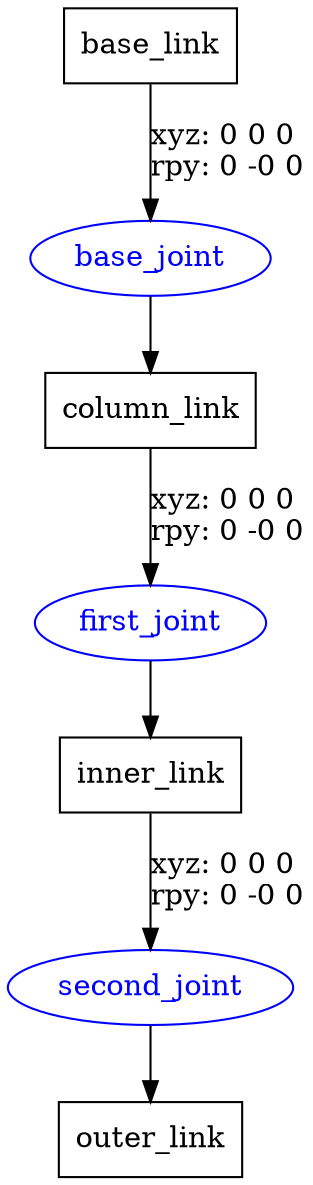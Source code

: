 digraph G {
node [shape=box];
"base_link" [label="base_link"];
"column_link" [label="column_link"];
"inner_link" [label="inner_link"];
"outer_link" [label="outer_link"];
node [shape=ellipse, color=blue, fontcolor=blue];
"base_link" -> "base_joint" [label="xyz: 0 0 0 \nrpy: 0 -0 0"]
"base_joint" -> "column_link"
"column_link" -> "first_joint" [label="xyz: 0 0 0 \nrpy: 0 -0 0"]
"first_joint" -> "inner_link"
"inner_link" -> "second_joint" [label="xyz: 0 0 0 \nrpy: 0 -0 0"]
"second_joint" -> "outer_link"
}
